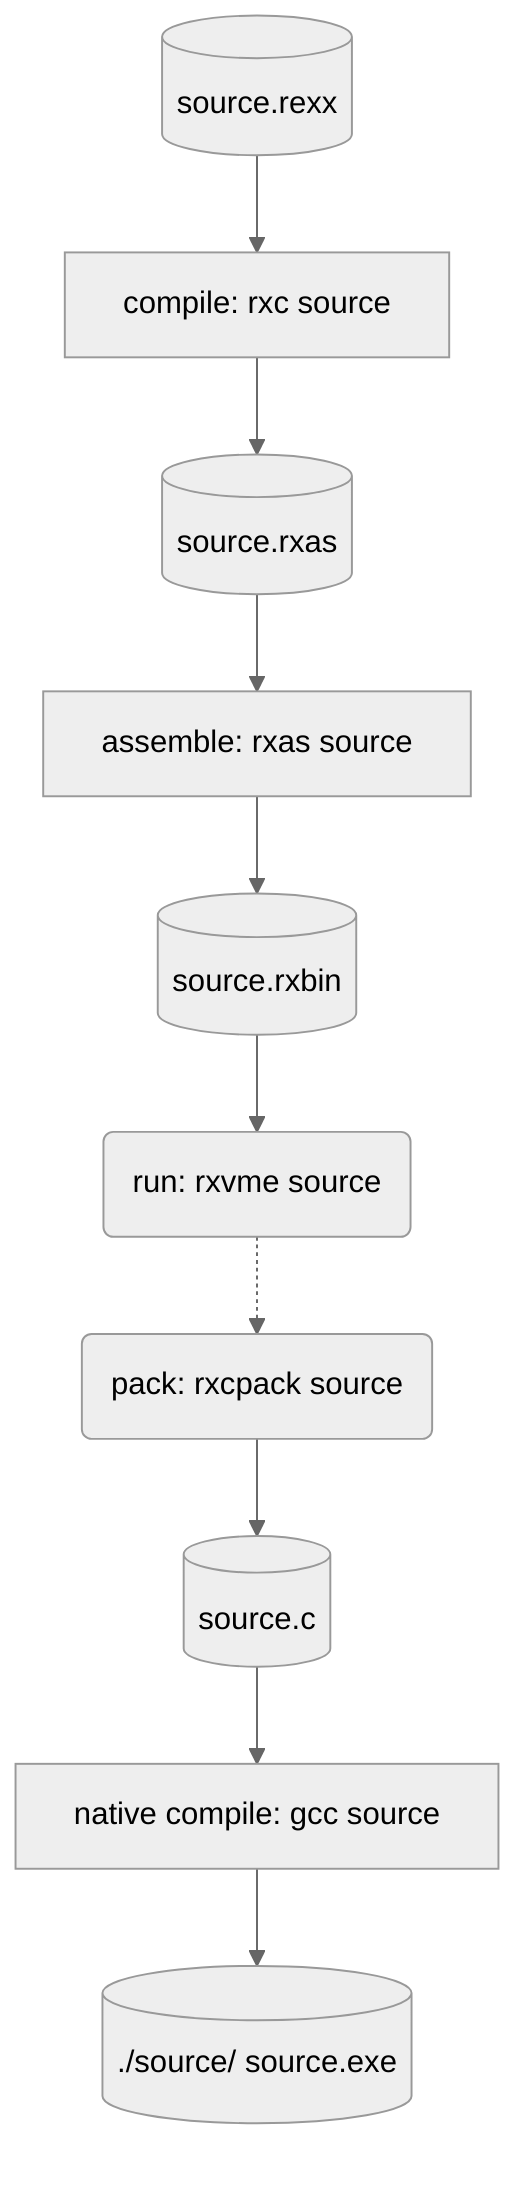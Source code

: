 %%{init: {'theme':'neutral'}}%%
graph TD
A[(source.rexx)] --> B[compile: rxc source]
B --> C[(source.rxas)]
C --> D[assemble: rxas source]
D --> E[(source.rxbin)]
E --> F(run: rxvme source)
F -.-> G(pack: rxcpack source)
G --> H[(source.c)]
H --> I[native compile: gcc source]
I --> J[(./source/ source.exe)]